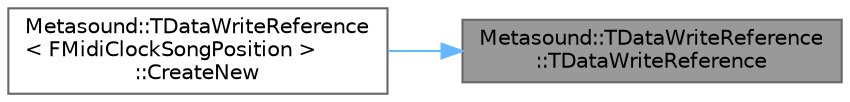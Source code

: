 digraph "Metasound::TDataWriteReference::TDataWriteReference"
{
 // INTERACTIVE_SVG=YES
 // LATEX_PDF_SIZE
  bgcolor="transparent";
  edge [fontname=Helvetica,fontsize=10,labelfontname=Helvetica,labelfontsize=10];
  node [fontname=Helvetica,fontsize=10,shape=box,height=0.2,width=0.4];
  rankdir="RL";
  Node1 [id="Node000001",label="Metasound::TDataWriteReference\l::TDataWriteReference",height=0.2,width=0.4,color="gray40", fillcolor="grey60", style="filled", fontcolor="black",tooltip=" "];
  Node1 -> Node2 [id="edge1_Node000001_Node000002",dir="back",color="steelblue1",style="solid",tooltip=" "];
  Node2 [id="Node000002",label="Metasound::TDataWriteReference\l\< FMidiClockSongPosition \>\l::CreateNew",height=0.2,width=0.4,color="grey40", fillcolor="white", style="filled",URL="$d9/d7f/classMetasound_1_1TDataWriteReference.html#ab6e47b76a149942fd24234d3b7057449",tooltip=" "];
}
